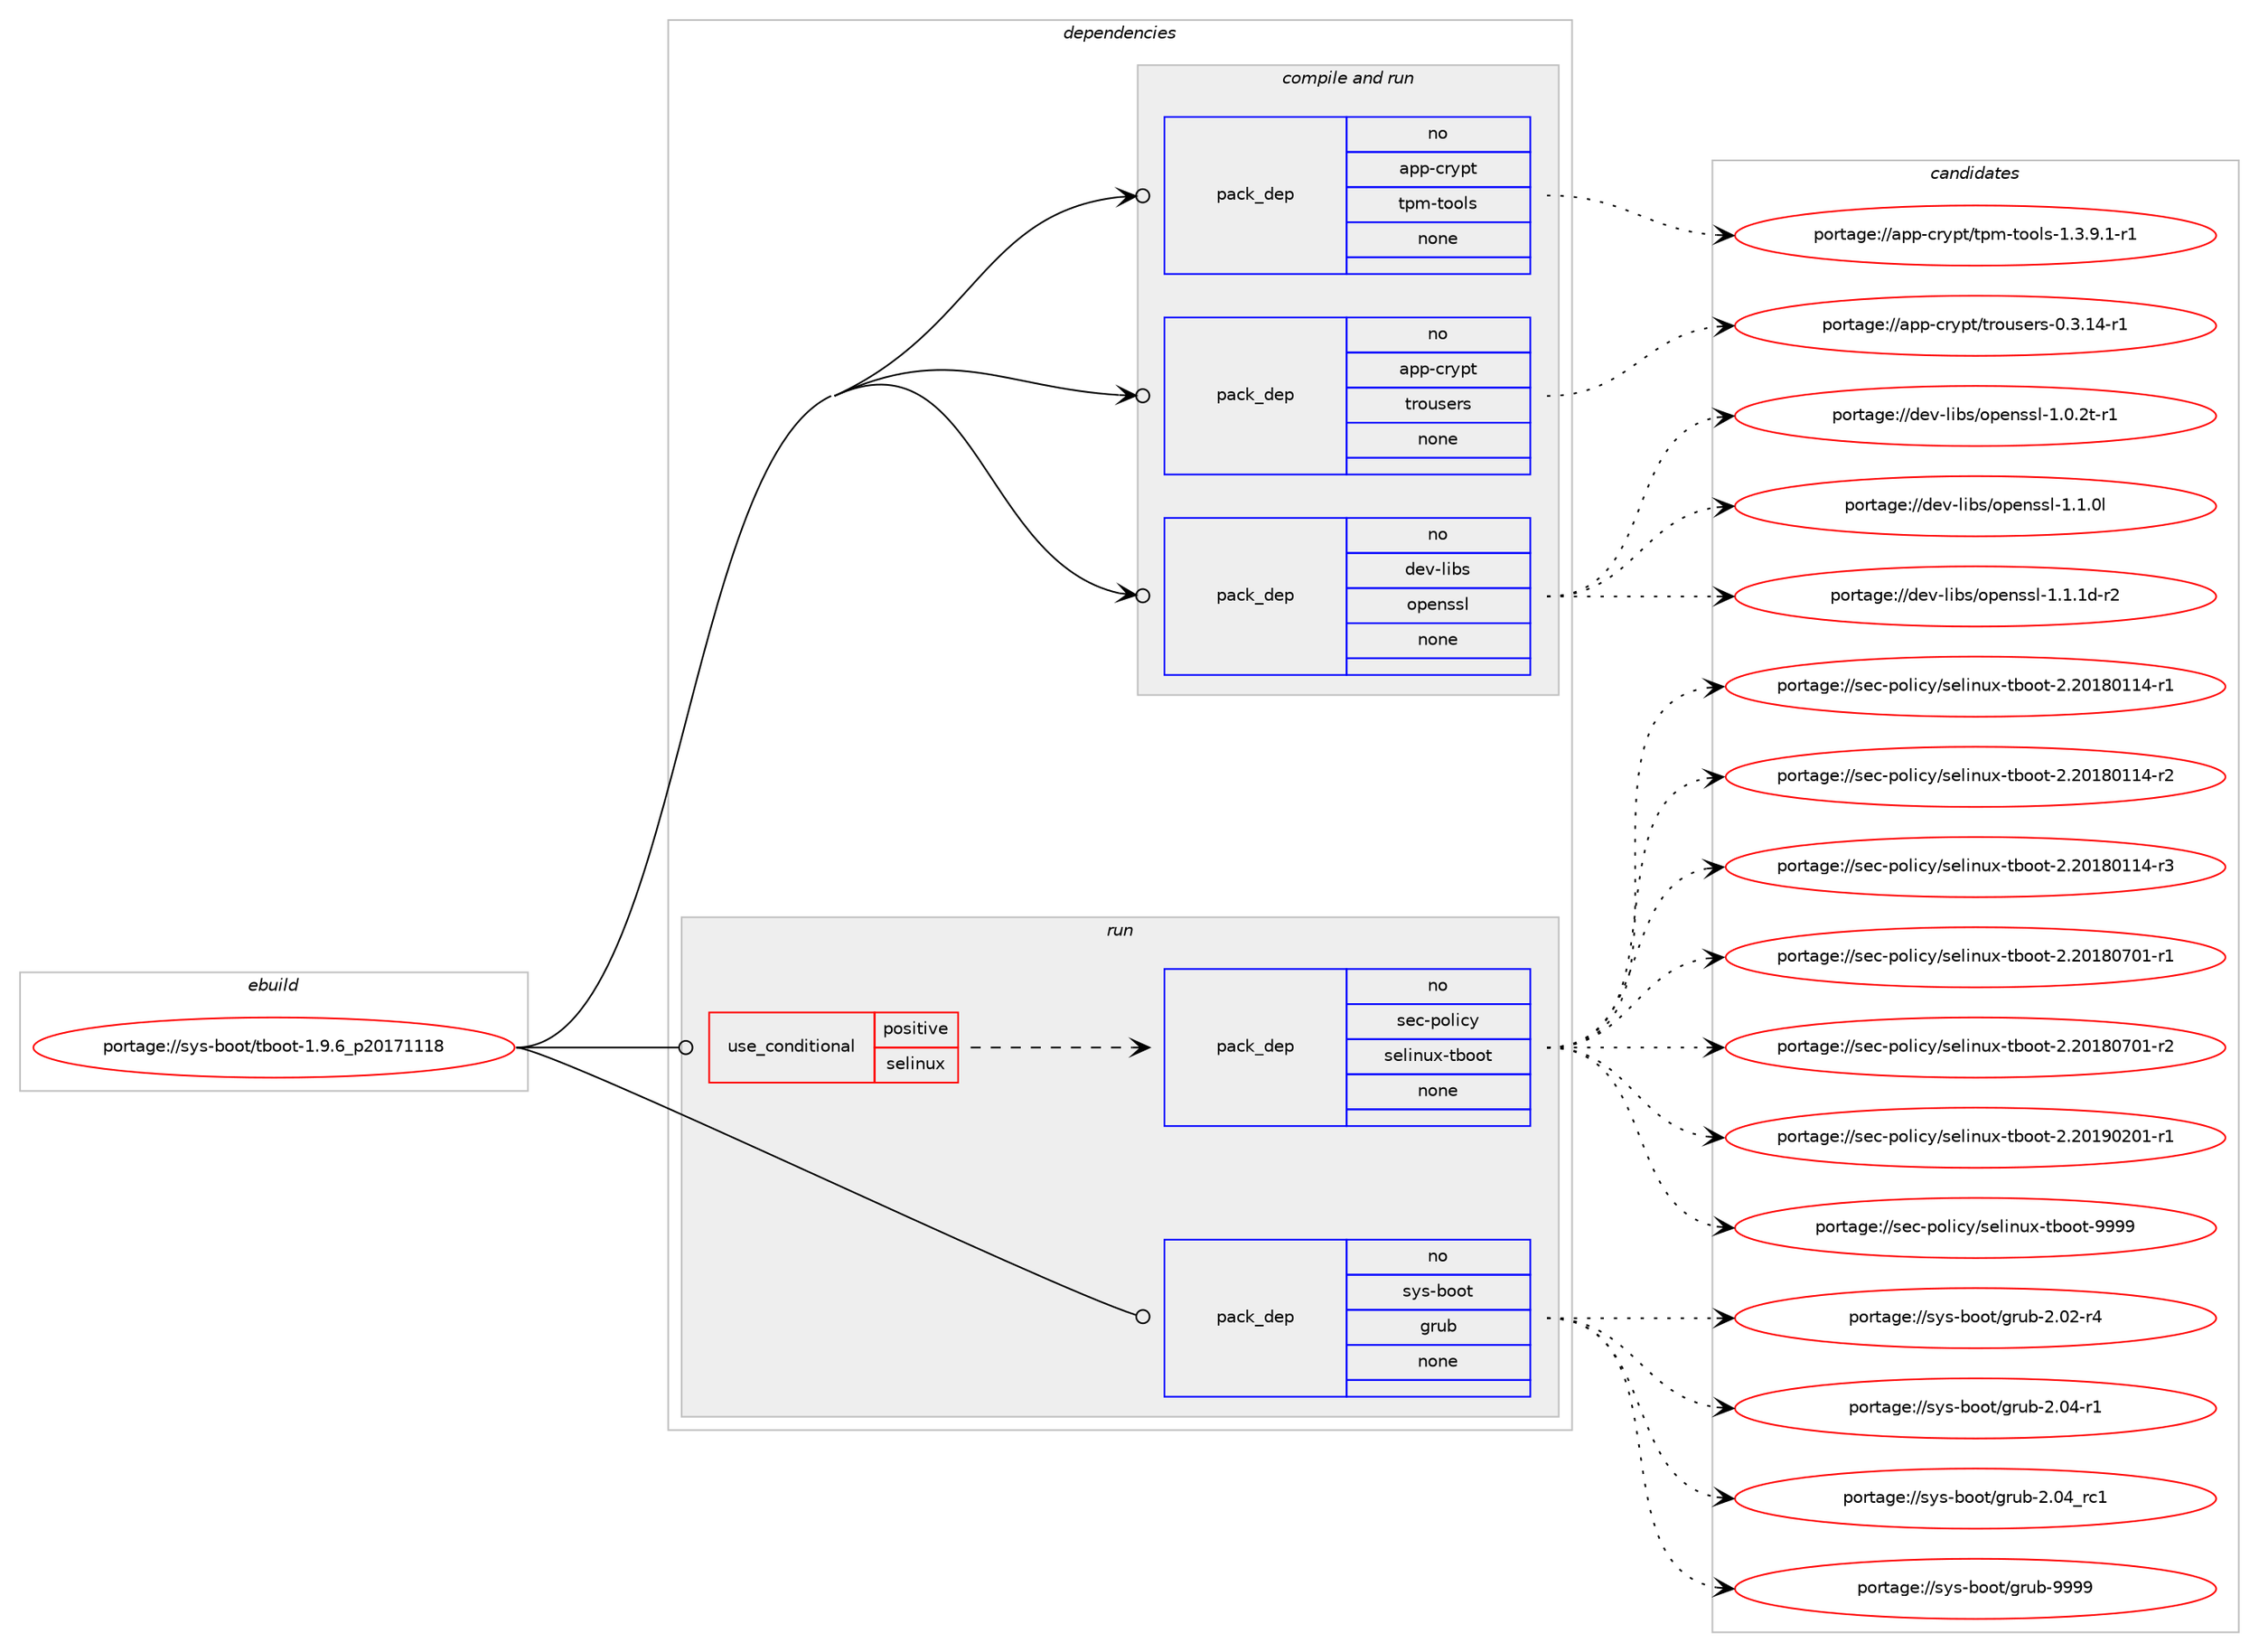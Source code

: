 digraph prolog {

# *************
# Graph options
# *************

newrank=true;
concentrate=true;
compound=true;
graph [rankdir=LR,fontname=Helvetica,fontsize=10,ranksep=1.5];#, ranksep=2.5, nodesep=0.2];
edge  [arrowhead=vee];
node  [fontname=Helvetica,fontsize=10];

# **********
# The ebuild
# **********

subgraph cluster_leftcol {
color=gray;
rank=same;
label=<<i>ebuild</i>>;
id [label="portage://sys-boot/tboot-1.9.6_p20171118", color=red, width=4, href="../sys-boot/tboot-1.9.6_p20171118.svg"];
}

# ****************
# The dependencies
# ****************

subgraph cluster_midcol {
color=gray;
label=<<i>dependencies</i>>;
subgraph cluster_compile {
fillcolor="#eeeeee";
style=filled;
label=<<i>compile</i>>;
}
subgraph cluster_compileandrun {
fillcolor="#eeeeee";
style=filled;
label=<<i>compile and run</i>>;
subgraph pack307200 {
dependency415144 [label=<<TABLE BORDER="0" CELLBORDER="1" CELLSPACING="0" CELLPADDING="4" WIDTH="220"><TR><TD ROWSPAN="6" CELLPADDING="30">pack_dep</TD></TR><TR><TD WIDTH="110">no</TD></TR><TR><TD>app-crypt</TD></TR><TR><TD>tpm-tools</TD></TR><TR><TD>none</TD></TR><TR><TD></TD></TR></TABLE>>, shape=none, color=blue];
}
id:e -> dependency415144:w [weight=20,style="solid",arrowhead="odotvee"];
subgraph pack307201 {
dependency415145 [label=<<TABLE BORDER="0" CELLBORDER="1" CELLSPACING="0" CELLPADDING="4" WIDTH="220"><TR><TD ROWSPAN="6" CELLPADDING="30">pack_dep</TD></TR><TR><TD WIDTH="110">no</TD></TR><TR><TD>app-crypt</TD></TR><TR><TD>trousers</TD></TR><TR><TD>none</TD></TR><TR><TD></TD></TR></TABLE>>, shape=none, color=blue];
}
id:e -> dependency415145:w [weight=20,style="solid",arrowhead="odotvee"];
subgraph pack307202 {
dependency415146 [label=<<TABLE BORDER="0" CELLBORDER="1" CELLSPACING="0" CELLPADDING="4" WIDTH="220"><TR><TD ROWSPAN="6" CELLPADDING="30">pack_dep</TD></TR><TR><TD WIDTH="110">no</TD></TR><TR><TD>dev-libs</TD></TR><TR><TD>openssl</TD></TR><TR><TD>none</TD></TR><TR><TD></TD></TR></TABLE>>, shape=none, color=blue];
}
id:e -> dependency415146:w [weight=20,style="solid",arrowhead="odotvee"];
}
subgraph cluster_run {
fillcolor="#eeeeee";
style=filled;
label=<<i>run</i>>;
subgraph cond100992 {
dependency415147 [label=<<TABLE BORDER="0" CELLBORDER="1" CELLSPACING="0" CELLPADDING="4"><TR><TD ROWSPAN="3" CELLPADDING="10">use_conditional</TD></TR><TR><TD>positive</TD></TR><TR><TD>selinux</TD></TR></TABLE>>, shape=none, color=red];
subgraph pack307203 {
dependency415148 [label=<<TABLE BORDER="0" CELLBORDER="1" CELLSPACING="0" CELLPADDING="4" WIDTH="220"><TR><TD ROWSPAN="6" CELLPADDING="30">pack_dep</TD></TR><TR><TD WIDTH="110">no</TD></TR><TR><TD>sec-policy</TD></TR><TR><TD>selinux-tboot</TD></TR><TR><TD>none</TD></TR><TR><TD></TD></TR></TABLE>>, shape=none, color=blue];
}
dependency415147:e -> dependency415148:w [weight=20,style="dashed",arrowhead="vee"];
}
id:e -> dependency415147:w [weight=20,style="solid",arrowhead="odot"];
subgraph pack307204 {
dependency415149 [label=<<TABLE BORDER="0" CELLBORDER="1" CELLSPACING="0" CELLPADDING="4" WIDTH="220"><TR><TD ROWSPAN="6" CELLPADDING="30">pack_dep</TD></TR><TR><TD WIDTH="110">no</TD></TR><TR><TD>sys-boot</TD></TR><TR><TD>grub</TD></TR><TR><TD>none</TD></TR><TR><TD></TD></TR></TABLE>>, shape=none, color=blue];
}
id:e -> dependency415149:w [weight=20,style="solid",arrowhead="odot"];
}
}

# **************
# The candidates
# **************

subgraph cluster_choices {
rank=same;
color=gray;
label=<<i>candidates</i>>;

subgraph choice307200 {
color=black;
nodesep=1;
choiceportage971121124599114121112116471161121094511611111110811545494651465746494511449 [label="portage://app-crypt/tpm-tools-1.3.9.1-r1", color=red, width=4,href="../app-crypt/tpm-tools-1.3.9.1-r1.svg"];
dependency415144:e -> choiceportage971121124599114121112116471161121094511611111110811545494651465746494511449:w [style=dotted,weight="100"];
}
subgraph choice307201 {
color=black;
nodesep=1;
choiceportage97112112459911412111211647116114111117115101114115454846514649524511449 [label="portage://app-crypt/trousers-0.3.14-r1", color=red, width=4,href="../app-crypt/trousers-0.3.14-r1.svg"];
dependency415145:e -> choiceportage97112112459911412111211647116114111117115101114115454846514649524511449:w [style=dotted,weight="100"];
}
subgraph choice307202 {
color=black;
nodesep=1;
choiceportage1001011184510810598115471111121011101151151084549464846501164511449 [label="portage://dev-libs/openssl-1.0.2t-r1", color=red, width=4,href="../dev-libs/openssl-1.0.2t-r1.svg"];
choiceportage100101118451081059811547111112101110115115108454946494648108 [label="portage://dev-libs/openssl-1.1.0l", color=red, width=4,href="../dev-libs/openssl-1.1.0l.svg"];
choiceportage1001011184510810598115471111121011101151151084549464946491004511450 [label="portage://dev-libs/openssl-1.1.1d-r2", color=red, width=4,href="../dev-libs/openssl-1.1.1d-r2.svg"];
dependency415146:e -> choiceportage1001011184510810598115471111121011101151151084549464846501164511449:w [style=dotted,weight="100"];
dependency415146:e -> choiceportage100101118451081059811547111112101110115115108454946494648108:w [style=dotted,weight="100"];
dependency415146:e -> choiceportage1001011184510810598115471111121011101151151084549464946491004511450:w [style=dotted,weight="100"];
}
subgraph choice307203 {
color=black;
nodesep=1;
choiceportage11510199451121111081059912147115101108105110117120451169811111111645504650484956484949524511449 [label="portage://sec-policy/selinux-tboot-2.20180114-r1", color=red, width=4,href="../sec-policy/selinux-tboot-2.20180114-r1.svg"];
choiceportage11510199451121111081059912147115101108105110117120451169811111111645504650484956484949524511450 [label="portage://sec-policy/selinux-tboot-2.20180114-r2", color=red, width=4,href="../sec-policy/selinux-tboot-2.20180114-r2.svg"];
choiceportage11510199451121111081059912147115101108105110117120451169811111111645504650484956484949524511451 [label="portage://sec-policy/selinux-tboot-2.20180114-r3", color=red, width=4,href="../sec-policy/selinux-tboot-2.20180114-r3.svg"];
choiceportage11510199451121111081059912147115101108105110117120451169811111111645504650484956485548494511449 [label="portage://sec-policy/selinux-tboot-2.20180701-r1", color=red, width=4,href="../sec-policy/selinux-tboot-2.20180701-r1.svg"];
choiceportage11510199451121111081059912147115101108105110117120451169811111111645504650484956485548494511450 [label="portage://sec-policy/selinux-tboot-2.20180701-r2", color=red, width=4,href="../sec-policy/selinux-tboot-2.20180701-r2.svg"];
choiceportage11510199451121111081059912147115101108105110117120451169811111111645504650484957485048494511449 [label="portage://sec-policy/selinux-tboot-2.20190201-r1", color=red, width=4,href="../sec-policy/selinux-tboot-2.20190201-r1.svg"];
choiceportage1151019945112111108105991214711510110810511011712045116981111111164557575757 [label="portage://sec-policy/selinux-tboot-9999", color=red, width=4,href="../sec-policy/selinux-tboot-9999.svg"];
dependency415148:e -> choiceportage11510199451121111081059912147115101108105110117120451169811111111645504650484956484949524511449:w [style=dotted,weight="100"];
dependency415148:e -> choiceportage11510199451121111081059912147115101108105110117120451169811111111645504650484956484949524511450:w [style=dotted,weight="100"];
dependency415148:e -> choiceportage11510199451121111081059912147115101108105110117120451169811111111645504650484956484949524511451:w [style=dotted,weight="100"];
dependency415148:e -> choiceportage11510199451121111081059912147115101108105110117120451169811111111645504650484956485548494511449:w [style=dotted,weight="100"];
dependency415148:e -> choiceportage11510199451121111081059912147115101108105110117120451169811111111645504650484956485548494511450:w [style=dotted,weight="100"];
dependency415148:e -> choiceportage11510199451121111081059912147115101108105110117120451169811111111645504650484957485048494511449:w [style=dotted,weight="100"];
dependency415148:e -> choiceportage1151019945112111108105991214711510110810511011712045116981111111164557575757:w [style=dotted,weight="100"];
}
subgraph choice307204 {
color=black;
nodesep=1;
choiceportage1151211154598111111116471031141179845504648504511452 [label="portage://sys-boot/grub-2.02-r4", color=red, width=4,href="../sys-boot/grub-2.02-r4.svg"];
choiceportage1151211154598111111116471031141179845504648524511449 [label="portage://sys-boot/grub-2.04-r1", color=red, width=4,href="../sys-boot/grub-2.04-r1.svg"];
choiceportage115121115459811111111647103114117984550464852951149949 [label="portage://sys-boot/grub-2.04_rc1", color=red, width=4,href="../sys-boot/grub-2.04_rc1.svg"];
choiceportage115121115459811111111647103114117984557575757 [label="portage://sys-boot/grub-9999", color=red, width=4,href="../sys-boot/grub-9999.svg"];
dependency415149:e -> choiceportage1151211154598111111116471031141179845504648504511452:w [style=dotted,weight="100"];
dependency415149:e -> choiceportage1151211154598111111116471031141179845504648524511449:w [style=dotted,weight="100"];
dependency415149:e -> choiceportage115121115459811111111647103114117984550464852951149949:w [style=dotted,weight="100"];
dependency415149:e -> choiceportage115121115459811111111647103114117984557575757:w [style=dotted,weight="100"];
}
}

}
